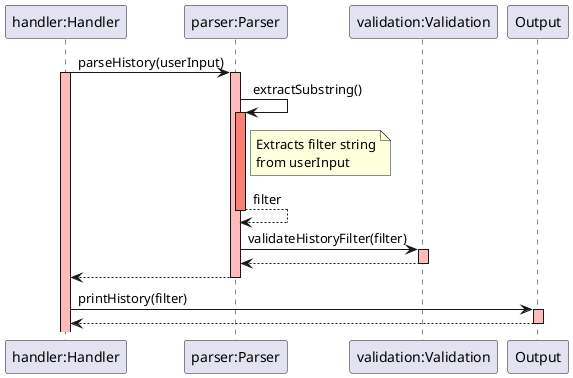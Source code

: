 @startuml
skinparam sequenceReferenceBackgroundColor lightblue
participant "handler:Handler" as Handler
participant "parser:Parser" as Parser
participant "validation:Validation" as Validation


Handler -> Parser: parseHistory(userInput)
activate Handler #FFBBBB
activate Parser #FFBBBB

    Parser -> Parser: extractSubstring() 
    note right of Parser: Extracts filter string\nfrom userInput
    activate Parser #Salmon
    Parser --> Parser: filter
    deactivate Parser #Salmon

    Parser -> Validation: validateHistoryFilter(filter) 
    activate Validation #FFBBBB
    Validation --> Parser: 
    deactivate Validation #FFBBBB
    Parser --> Handler
deactivate Parser
Handler -> Output : printHistory(filter)
activate Output #FFBBBB
Output --> Handler
deactivate Output
@enduml